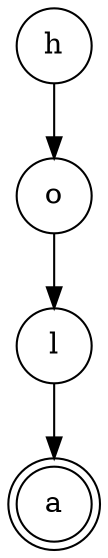 digraph {   
    node [shape = doublecircle, color = black] a ;
    node [shape = circle];
    node [color= black];
    h -> o -> l -> a;	
}